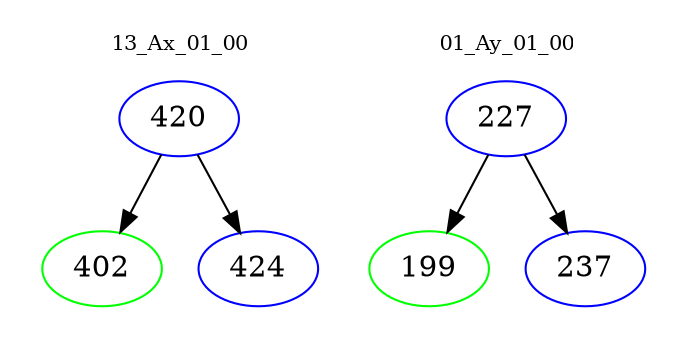 digraph{
subgraph cluster_0 {
color = white
label = "13_Ax_01_00";
fontsize=10;
T0_420 [label="420", color="blue"]
T0_420 -> T0_402 [color="black"]
T0_402 [label="402", color="green"]
T0_420 -> T0_424 [color="black"]
T0_424 [label="424", color="blue"]
}
subgraph cluster_1 {
color = white
label = "01_Ay_01_00";
fontsize=10;
T1_227 [label="227", color="blue"]
T1_227 -> T1_199 [color="black"]
T1_199 [label="199", color="green"]
T1_227 -> T1_237 [color="black"]
T1_237 [label="237", color="blue"]
}
}

